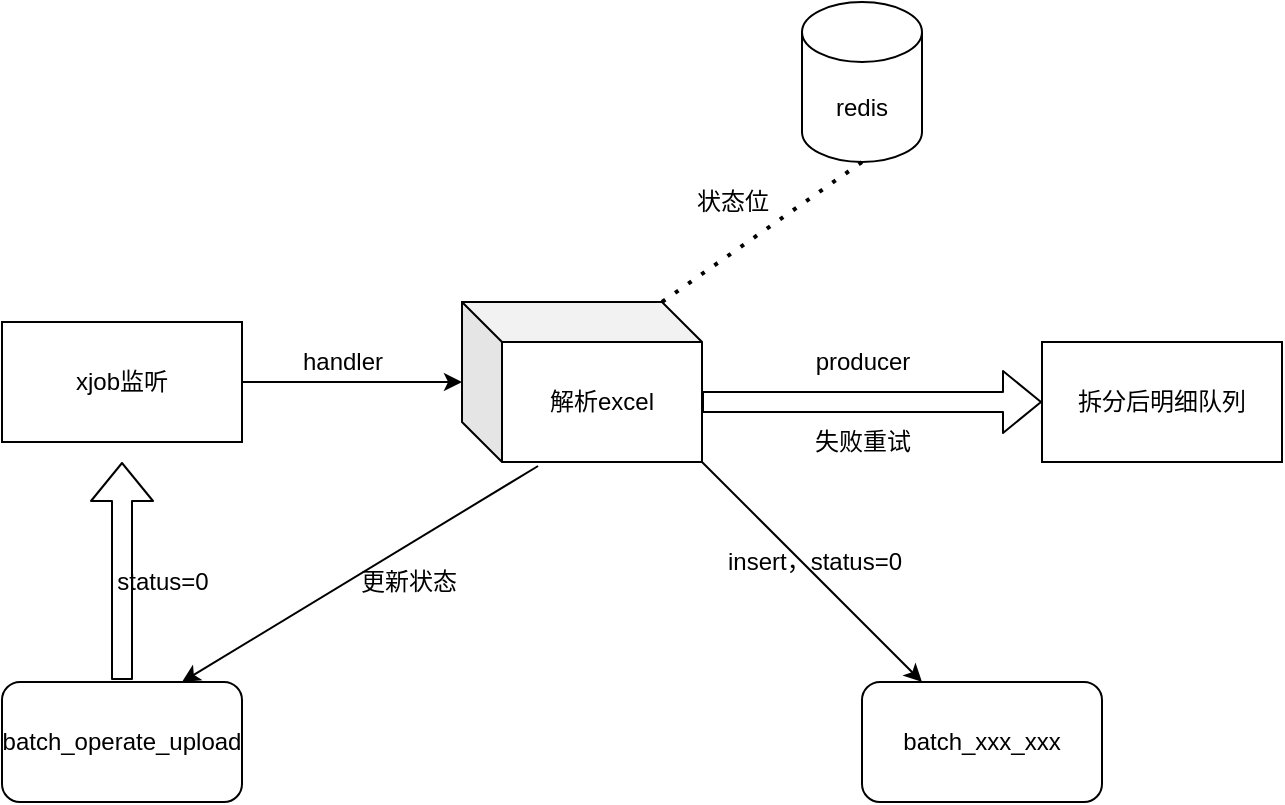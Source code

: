 <mxfile version="14.2.9" type="github">
  <diagram id="qFFk0-chX0J3N9WZGQgQ" name="Page-1">
    <mxGraphModel dx="1522" dy="713" grid="1" gridSize="10" guides="1" tooltips="1" connect="1" arrows="1" fold="1" page="1" pageScale="1" pageWidth="3300" pageHeight="4681" math="0" shadow="0">
      <root>
        <mxCell id="0" />
        <mxCell id="1" parent="0" />
        <mxCell id="kVietbFRTitkhhf8-5FM-3" value="解析excel" style="shape=cube;whiteSpace=wrap;html=1;boundedLbl=1;backgroundOutline=1;darkOpacity=0.05;darkOpacity2=0.1;" parent="1" vertex="1">
          <mxGeometry x="390" y="350" width="120" height="80" as="geometry" />
        </mxCell>
        <mxCell id="kVietbFRTitkhhf8-5FM-4" value="redis" style="shape=cylinder3;whiteSpace=wrap;html=1;boundedLbl=1;backgroundOutline=1;size=15;" parent="1" vertex="1">
          <mxGeometry x="560" y="200" width="60" height="80" as="geometry" />
        </mxCell>
        <mxCell id="kVietbFRTitkhhf8-5FM-5" value="拆分后明细队列" style="rounded=0;whiteSpace=wrap;html=1;" parent="1" vertex="1">
          <mxGeometry x="680" y="370" width="120" height="60" as="geometry" />
        </mxCell>
        <mxCell id="kVietbFRTitkhhf8-5FM-6" value="batch_operate_upload" style="rounded=1;whiteSpace=wrap;html=1;" parent="1" vertex="1">
          <mxGeometry x="160" y="540" width="120" height="60" as="geometry" />
        </mxCell>
        <mxCell id="kVietbFRTitkhhf8-5FM-7" value="batch_xxx_xxx" style="rounded=1;whiteSpace=wrap;html=1;" parent="1" vertex="1">
          <mxGeometry x="590" y="540" width="120" height="60" as="geometry" />
        </mxCell>
        <mxCell id="kVietbFRTitkhhf8-5FM-8" value="" style="shape=flexArrow;endArrow=classic;html=1;" parent="1" edge="1">
          <mxGeometry width="50" height="50" relative="1" as="geometry">
            <mxPoint x="220" y="539" as="sourcePoint" />
            <mxPoint x="220" y="430" as="targetPoint" />
          </mxGeometry>
        </mxCell>
        <mxCell id="kVietbFRTitkhhf8-5FM-9" value="" style="shape=flexArrow;endArrow=classic;html=1;exitX=0;exitY=0;exitDx=120;exitDy=50;exitPerimeter=0;entryX=0;entryY=0.5;entryDx=0;entryDy=0;" parent="1" source="kVietbFRTitkhhf8-5FM-3" target="kVietbFRTitkhhf8-5FM-5" edge="1">
          <mxGeometry width="50" height="50" relative="1" as="geometry">
            <mxPoint x="510" y="260" as="sourcePoint" />
            <mxPoint x="560" y="210" as="targetPoint" />
          </mxGeometry>
        </mxCell>
        <mxCell id="kVietbFRTitkhhf8-5FM-13" value="" style="endArrow=classic;html=1;exitX=1;exitY=1;exitDx=0;exitDy=0;exitPerimeter=0;entryX=0.25;entryY=0;entryDx=0;entryDy=0;" parent="1" source="kVietbFRTitkhhf8-5FM-3" target="kVietbFRTitkhhf8-5FM-7" edge="1">
          <mxGeometry width="50" height="50" relative="1" as="geometry">
            <mxPoint x="510" y="260" as="sourcePoint" />
            <mxPoint x="560" y="210" as="targetPoint" />
          </mxGeometry>
        </mxCell>
        <mxCell id="kVietbFRTitkhhf8-5FM-17" value="" style="endArrow=none;dashed=1;html=1;dashPattern=1 3;strokeWidth=2;exitX=0;exitY=0;exitDx=100;exitDy=0;exitPerimeter=0;entryX=0.5;entryY=1;entryDx=0;entryDy=0;entryPerimeter=0;" parent="1" source="kVietbFRTitkhhf8-5FM-3" target="kVietbFRTitkhhf8-5FM-4" edge="1">
          <mxGeometry width="50" height="50" relative="1" as="geometry">
            <mxPoint x="510" y="260" as="sourcePoint" />
            <mxPoint x="560" y="210" as="targetPoint" />
          </mxGeometry>
        </mxCell>
        <mxCell id="TzPJL-1t4f2jLcIgyEim-3" value="" style="edgeStyle=orthogonalEdgeStyle;rounded=0;orthogonalLoop=1;jettySize=auto;html=1;" edge="1" parent="1" source="TzPJL-1t4f2jLcIgyEim-1" target="kVietbFRTitkhhf8-5FM-3">
          <mxGeometry relative="1" as="geometry" />
        </mxCell>
        <mxCell id="TzPJL-1t4f2jLcIgyEim-1" value="xjob监听" style="rounded=0;whiteSpace=wrap;html=1;" vertex="1" parent="1">
          <mxGeometry x="160" y="360" width="120" height="60" as="geometry" />
        </mxCell>
        <mxCell id="TzPJL-1t4f2jLcIgyEim-2" value="status=0" style="text;html=1;align=center;verticalAlign=middle;resizable=0;points=[];autosize=1;" vertex="1" parent="1">
          <mxGeometry x="210" y="480" width="60" height="20" as="geometry" />
        </mxCell>
        <mxCell id="TzPJL-1t4f2jLcIgyEim-4" value="" style="endArrow=classic;html=1;exitX=0.317;exitY=1.025;exitDx=0;exitDy=0;exitPerimeter=0;entryX=0.75;entryY=0;entryDx=0;entryDy=0;" edge="1" parent="1" source="kVietbFRTitkhhf8-5FM-3" target="kVietbFRTitkhhf8-5FM-6">
          <mxGeometry width="50" height="50" relative="1" as="geometry">
            <mxPoint x="410" y="570" as="sourcePoint" />
            <mxPoint x="460" y="520" as="targetPoint" />
          </mxGeometry>
        </mxCell>
        <mxCell id="TzPJL-1t4f2jLcIgyEim-5" value="更新状态" style="text;html=1;align=center;verticalAlign=middle;resizable=0;points=[];autosize=1;" vertex="1" parent="1">
          <mxGeometry x="333" y="480" width="60" height="20" as="geometry" />
        </mxCell>
        <mxCell id="TzPJL-1t4f2jLcIgyEim-6" value="insert，status=0" style="text;html=1;align=center;verticalAlign=middle;resizable=0;points=[];autosize=1;" vertex="1" parent="1">
          <mxGeometry x="516" y="470" width="100" height="20" as="geometry" />
        </mxCell>
        <mxCell id="TzPJL-1t4f2jLcIgyEim-7" value="producer" style="text;html=1;align=center;verticalAlign=middle;resizable=0;points=[];autosize=1;" vertex="1" parent="1">
          <mxGeometry x="560" y="370" width="60" height="20" as="geometry" />
        </mxCell>
        <mxCell id="TzPJL-1t4f2jLcIgyEim-8" value="handler" style="text;html=1;align=center;verticalAlign=middle;resizable=0;points=[];autosize=1;" vertex="1" parent="1">
          <mxGeometry x="300" y="370" width="60" height="20" as="geometry" />
        </mxCell>
        <mxCell id="TzPJL-1t4f2jLcIgyEim-10" value="状态位" style="text;html=1;align=center;verticalAlign=middle;resizable=0;points=[];autosize=1;" vertex="1" parent="1">
          <mxGeometry x="500" y="290" width="50" height="20" as="geometry" />
        </mxCell>
        <mxCell id="TzPJL-1t4f2jLcIgyEim-13" value="失败重试" style="text;html=1;align=center;verticalAlign=middle;resizable=0;points=[];autosize=1;" vertex="1" parent="1">
          <mxGeometry x="560" y="410" width="60" height="20" as="geometry" />
        </mxCell>
      </root>
    </mxGraphModel>
  </diagram>
</mxfile>
